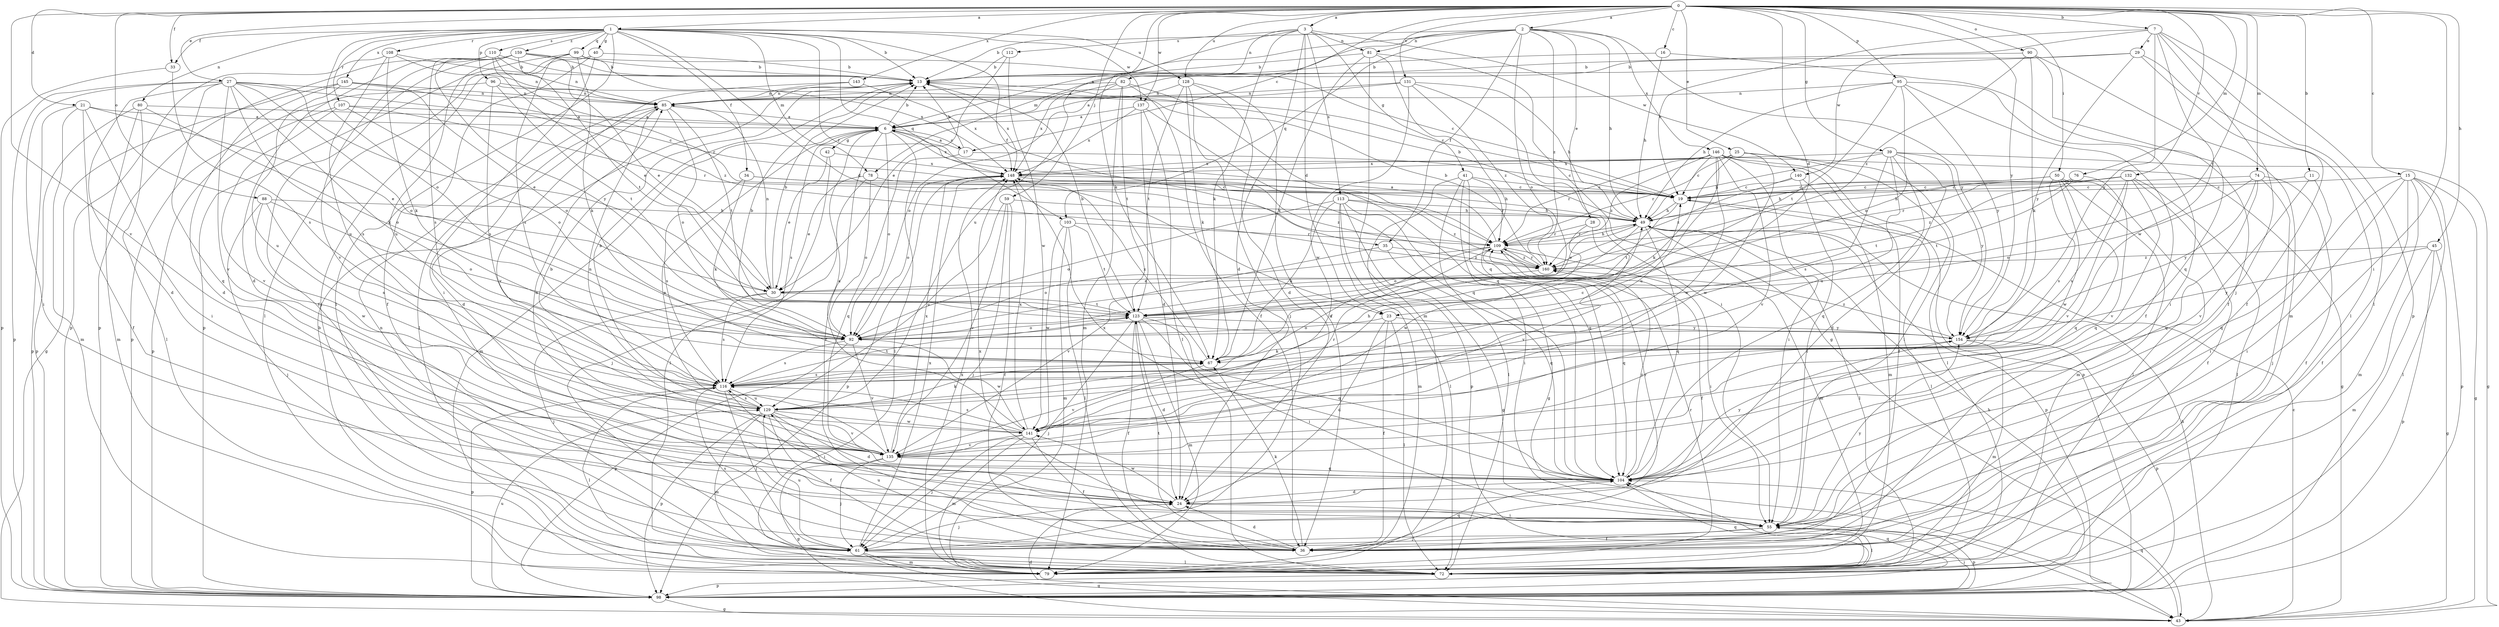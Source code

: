 strict digraph  {
0;
1;
2;
3;
6;
7;
11;
13;
15;
16;
17;
19;
21;
23;
24;
25;
27;
28;
29;
30;
33;
34;
35;
36;
39;
40;
41;
42;
43;
45;
49;
50;
55;
59;
61;
67;
72;
74;
76;
78;
79;
80;
81;
82;
85;
88;
90;
92;
95;
96;
98;
99;
103;
104;
107;
108;
109;
110;
112;
113;
116;
123;
128;
129;
131;
132;
135;
137;
140;
141;
143;
145;
146;
148;
154;
159;
160;
0 -> 1  [label=a];
0 -> 2  [label=a];
0 -> 3  [label=a];
0 -> 7  [label=b];
0 -> 11  [label=b];
0 -> 15  [label=c];
0 -> 16  [label=c];
0 -> 17  [label=c];
0 -> 21  [label=d];
0 -> 23  [label=d];
0 -> 25  [label=e];
0 -> 27  [label=e];
0 -> 33  [label=f];
0 -> 39  [label=g];
0 -> 45  [label=h];
0 -> 50  [label=i];
0 -> 55  [label=i];
0 -> 59  [label=j];
0 -> 67  [label=k];
0 -> 74  [label=m];
0 -> 76  [label=m];
0 -> 88  [label=o];
0 -> 90  [label=o];
0 -> 95  [label=p];
0 -> 123  [label=t];
0 -> 128  [label=u];
0 -> 131  [label=v];
0 -> 132  [label=v];
0 -> 135  [label=v];
0 -> 137  [label=w];
0 -> 143  [label=x];
0 -> 154  [label=y];
1 -> 13  [label=b];
1 -> 23  [label=d];
1 -> 33  [label=f];
1 -> 34  [label=f];
1 -> 35  [label=f];
1 -> 40  [label=g];
1 -> 72  [label=l];
1 -> 78  [label=m];
1 -> 80  [label=n];
1 -> 92  [label=o];
1 -> 96  [label=p];
1 -> 99  [label=q];
1 -> 103  [label=q];
1 -> 107  [label=r];
1 -> 108  [label=r];
1 -> 109  [label=r];
1 -> 110  [label=s];
1 -> 128  [label=u];
1 -> 137  [label=w];
1 -> 145  [label=x];
1 -> 159  [label=z];
2 -> 6  [label=a];
2 -> 13  [label=b];
2 -> 28  [label=e];
2 -> 35  [label=f];
2 -> 49  [label=h];
2 -> 78  [label=m];
2 -> 81  [label=n];
2 -> 92  [label=o];
2 -> 103  [label=q];
2 -> 146  [label=x];
2 -> 154  [label=y];
2 -> 160  [label=z];
3 -> 23  [label=d];
3 -> 24  [label=d];
3 -> 41  [label=g];
3 -> 67  [label=k];
3 -> 81  [label=n];
3 -> 82  [label=n];
3 -> 112  [label=s];
3 -> 113  [label=s];
3 -> 129  [label=u];
3 -> 140  [label=w];
6 -> 13  [label=b];
6 -> 17  [label=c];
6 -> 36  [label=f];
6 -> 42  [label=g];
6 -> 72  [label=l];
6 -> 79  [label=m];
6 -> 92  [label=o];
6 -> 116  [label=s];
6 -> 148  [label=x];
7 -> 19  [label=c];
7 -> 29  [label=e];
7 -> 61  [label=j];
7 -> 72  [label=l];
7 -> 98  [label=p];
7 -> 140  [label=w];
7 -> 141  [label=w];
7 -> 154  [label=y];
11 -> 19  [label=c];
11 -> 55  [label=i];
11 -> 135  [label=v];
13 -> 85  [label=n];
13 -> 148  [label=x];
15 -> 19  [label=c];
15 -> 36  [label=f];
15 -> 43  [label=g];
15 -> 55  [label=i];
15 -> 72  [label=l];
15 -> 79  [label=m];
15 -> 98  [label=p];
15 -> 104  [label=q];
16 -> 13  [label=b];
16 -> 36  [label=f];
16 -> 49  [label=h];
17 -> 6  [label=a];
17 -> 13  [label=b];
17 -> 19  [label=c];
17 -> 104  [label=q];
19 -> 49  [label=h];
19 -> 72  [label=l];
19 -> 123  [label=t];
21 -> 6  [label=a];
21 -> 30  [label=e];
21 -> 36  [label=f];
21 -> 55  [label=i];
21 -> 79  [label=m];
21 -> 98  [label=p];
23 -> 24  [label=d];
23 -> 36  [label=f];
23 -> 72  [label=l];
23 -> 92  [label=o];
23 -> 154  [label=y];
24 -> 55  [label=i];
24 -> 61  [label=j];
24 -> 109  [label=r];
24 -> 141  [label=w];
25 -> 55  [label=i];
25 -> 67  [label=k];
25 -> 72  [label=l];
25 -> 109  [label=r];
25 -> 141  [label=w];
25 -> 148  [label=x];
27 -> 24  [label=d];
27 -> 30  [label=e];
27 -> 55  [label=i];
27 -> 67  [label=k];
27 -> 85  [label=n];
27 -> 92  [label=o];
27 -> 98  [label=p];
27 -> 104  [label=q];
27 -> 116  [label=s];
27 -> 135  [label=v];
27 -> 160  [label=z];
28 -> 109  [label=r];
28 -> 135  [label=v];
28 -> 141  [label=w];
29 -> 6  [label=a];
29 -> 13  [label=b];
29 -> 36  [label=f];
29 -> 72  [label=l];
29 -> 154  [label=y];
30 -> 13  [label=b];
30 -> 61  [label=j];
30 -> 85  [label=n];
30 -> 116  [label=s];
30 -> 123  [label=t];
33 -> 98  [label=p];
33 -> 116  [label=s];
34 -> 19  [label=c];
34 -> 49  [label=h];
34 -> 67  [label=k];
34 -> 116  [label=s];
35 -> 104  [label=q];
35 -> 135  [label=v];
35 -> 160  [label=z];
36 -> 24  [label=d];
36 -> 67  [label=k];
36 -> 104  [label=q];
36 -> 123  [label=t];
36 -> 129  [label=u];
39 -> 24  [label=d];
39 -> 43  [label=g];
39 -> 49  [label=h];
39 -> 104  [label=q];
39 -> 116  [label=s];
39 -> 129  [label=u];
39 -> 148  [label=x];
39 -> 154  [label=y];
40 -> 13  [label=b];
40 -> 36  [label=f];
40 -> 55  [label=i];
40 -> 61  [label=j];
41 -> 19  [label=c];
41 -> 43  [label=g];
41 -> 72  [label=l];
41 -> 98  [label=p];
41 -> 104  [label=q];
41 -> 109  [label=r];
42 -> 30  [label=e];
42 -> 72  [label=l];
42 -> 148  [label=x];
43 -> 19  [label=c];
43 -> 24  [label=d];
43 -> 49  [label=h];
43 -> 104  [label=q];
45 -> 43  [label=g];
45 -> 79  [label=m];
45 -> 98  [label=p];
45 -> 154  [label=y];
45 -> 160  [label=z];
49 -> 13  [label=b];
49 -> 30  [label=e];
49 -> 72  [label=l];
49 -> 79  [label=m];
49 -> 92  [label=o];
49 -> 98  [label=p];
49 -> 104  [label=q];
49 -> 109  [label=r];
50 -> 19  [label=c];
50 -> 49  [label=h];
50 -> 72  [label=l];
50 -> 79  [label=m];
50 -> 104  [label=q];
50 -> 116  [label=s];
50 -> 141  [label=w];
55 -> 36  [label=f];
55 -> 61  [label=j];
55 -> 72  [label=l];
55 -> 98  [label=p];
55 -> 148  [label=x];
55 -> 154  [label=y];
59 -> 36  [label=f];
59 -> 49  [label=h];
59 -> 61  [label=j];
59 -> 129  [label=u];
59 -> 135  [label=v];
61 -> 43  [label=g];
61 -> 72  [label=l];
61 -> 79  [label=m];
61 -> 85  [label=n];
61 -> 116  [label=s];
61 -> 129  [label=u];
61 -> 148  [label=x];
67 -> 116  [label=s];
67 -> 135  [label=v];
67 -> 148  [label=x];
72 -> 98  [label=p];
72 -> 104  [label=q];
74 -> 19  [label=c];
74 -> 36  [label=f];
74 -> 61  [label=j];
74 -> 92  [label=o];
74 -> 104  [label=q];
74 -> 154  [label=y];
76 -> 19  [label=c];
76 -> 123  [label=t];
76 -> 135  [label=v];
76 -> 160  [label=z];
78 -> 19  [label=c];
78 -> 30  [label=e];
78 -> 61  [label=j];
78 -> 92  [label=o];
79 -> 13  [label=b];
79 -> 109  [label=r];
79 -> 148  [label=x];
80 -> 6  [label=a];
80 -> 72  [label=l];
80 -> 79  [label=m];
80 -> 92  [label=o];
80 -> 98  [label=p];
81 -> 13  [label=b];
81 -> 43  [label=g];
81 -> 67  [label=k];
81 -> 79  [label=m];
81 -> 104  [label=q];
82 -> 36  [label=f];
82 -> 79  [label=m];
82 -> 85  [label=n];
82 -> 92  [label=o];
82 -> 104  [label=q];
82 -> 123  [label=t];
82 -> 148  [label=x];
85 -> 6  [label=a];
85 -> 24  [label=d];
85 -> 92  [label=o];
85 -> 123  [label=t];
85 -> 135  [label=v];
88 -> 49  [label=h];
88 -> 61  [label=j];
88 -> 92  [label=o];
88 -> 116  [label=s];
88 -> 141  [label=w];
90 -> 13  [label=b];
90 -> 67  [label=k];
90 -> 79  [label=m];
90 -> 104  [label=q];
90 -> 160  [label=z];
92 -> 13  [label=b];
92 -> 98  [label=p];
92 -> 116  [label=s];
92 -> 135  [label=v];
92 -> 141  [label=w];
95 -> 36  [label=f];
95 -> 49  [label=h];
95 -> 55  [label=i];
95 -> 85  [label=n];
95 -> 92  [label=o];
95 -> 123  [label=t];
95 -> 154  [label=y];
96 -> 19  [label=c];
96 -> 85  [label=n];
96 -> 98  [label=p];
96 -> 116  [label=s];
96 -> 123  [label=t];
98 -> 43  [label=g];
98 -> 49  [label=h];
98 -> 55  [label=i];
98 -> 104  [label=q];
98 -> 129  [label=u];
99 -> 13  [label=b];
99 -> 67  [label=k];
99 -> 72  [label=l];
99 -> 98  [label=p];
99 -> 116  [label=s];
99 -> 148  [label=x];
103 -> 72  [label=l];
103 -> 79  [label=m];
103 -> 109  [label=r];
103 -> 123  [label=t];
103 -> 141  [label=w];
104 -> 24  [label=d];
104 -> 85  [label=n];
104 -> 148  [label=x];
104 -> 154  [label=y];
104 -> 160  [label=z];
107 -> 6  [label=a];
107 -> 92  [label=o];
107 -> 98  [label=p];
107 -> 109  [label=r];
107 -> 135  [label=v];
108 -> 13  [label=b];
108 -> 67  [label=k];
108 -> 85  [label=n];
108 -> 98  [label=p];
108 -> 129  [label=u];
109 -> 6  [label=a];
109 -> 36  [label=f];
109 -> 49  [label=h];
109 -> 55  [label=i];
109 -> 92  [label=o];
109 -> 104  [label=q];
109 -> 116  [label=s];
109 -> 160  [label=z];
110 -> 13  [label=b];
110 -> 30  [label=e];
110 -> 85  [label=n];
110 -> 98  [label=p];
110 -> 109  [label=r];
110 -> 116  [label=s];
110 -> 154  [label=y];
112 -> 13  [label=b];
112 -> 30  [label=e];
112 -> 141  [label=w];
113 -> 43  [label=g];
113 -> 49  [label=h];
113 -> 55  [label=i];
113 -> 67  [label=k];
113 -> 72  [label=l];
113 -> 79  [label=m];
113 -> 92  [label=o];
113 -> 160  [label=z];
116 -> 19  [label=c];
116 -> 55  [label=i];
116 -> 61  [label=j];
116 -> 72  [label=l];
116 -> 98  [label=p];
116 -> 123  [label=t];
116 -> 129  [label=u];
123 -> 13  [label=b];
123 -> 24  [label=d];
123 -> 36  [label=f];
123 -> 55  [label=i];
123 -> 61  [label=j];
123 -> 79  [label=m];
123 -> 92  [label=o];
123 -> 104  [label=q];
123 -> 154  [label=y];
128 -> 24  [label=d];
128 -> 36  [label=f];
128 -> 61  [label=j];
128 -> 67  [label=k];
128 -> 85  [label=n];
128 -> 123  [label=t];
129 -> 13  [label=b];
129 -> 24  [label=d];
129 -> 36  [label=f];
129 -> 49  [label=h];
129 -> 67  [label=k];
129 -> 79  [label=m];
129 -> 98  [label=p];
129 -> 116  [label=s];
129 -> 135  [label=v];
129 -> 141  [label=w];
131 -> 6  [label=a];
131 -> 49  [label=h];
131 -> 55  [label=i];
131 -> 85  [label=n];
131 -> 141  [label=w];
131 -> 160  [label=z];
132 -> 19  [label=c];
132 -> 36  [label=f];
132 -> 49  [label=h];
132 -> 72  [label=l];
132 -> 104  [label=q];
132 -> 109  [label=r];
132 -> 116  [label=s];
132 -> 123  [label=t];
132 -> 135  [label=v];
135 -> 6  [label=a];
135 -> 13  [label=b];
135 -> 43  [label=g];
135 -> 61  [label=j];
135 -> 104  [label=q];
135 -> 148  [label=x];
137 -> 6  [label=a];
137 -> 24  [label=d];
137 -> 72  [label=l];
137 -> 104  [label=q];
137 -> 148  [label=x];
140 -> 19  [label=c];
140 -> 55  [label=i];
140 -> 79  [label=m];
140 -> 160  [label=z];
141 -> 6  [label=a];
141 -> 36  [label=f];
141 -> 61  [label=j];
141 -> 79  [label=m];
141 -> 85  [label=n];
141 -> 109  [label=r];
141 -> 116  [label=s];
141 -> 135  [label=v];
141 -> 148  [label=x];
143 -> 72  [label=l];
143 -> 85  [label=n];
143 -> 148  [label=x];
145 -> 19  [label=c];
145 -> 24  [label=d];
145 -> 43  [label=g];
145 -> 85  [label=n];
145 -> 92  [label=o];
145 -> 129  [label=u];
146 -> 19  [label=c];
146 -> 36  [label=f];
146 -> 43  [label=g];
146 -> 55  [label=i];
146 -> 98  [label=p];
146 -> 109  [label=r];
146 -> 129  [label=u];
146 -> 135  [label=v];
146 -> 141  [label=w];
146 -> 148  [label=x];
146 -> 160  [label=z];
148 -> 19  [label=c];
148 -> 92  [label=o];
148 -> 98  [label=p];
148 -> 160  [label=z];
154 -> 67  [label=k];
154 -> 79  [label=m];
154 -> 98  [label=p];
154 -> 160  [label=z];
159 -> 13  [label=b];
159 -> 19  [label=c];
159 -> 24  [label=d];
159 -> 30  [label=e];
159 -> 36  [label=f];
159 -> 123  [label=t];
159 -> 129  [label=u];
159 -> 135  [label=v];
160 -> 13  [label=b];
160 -> 30  [label=e];
160 -> 109  [label=r];
}
